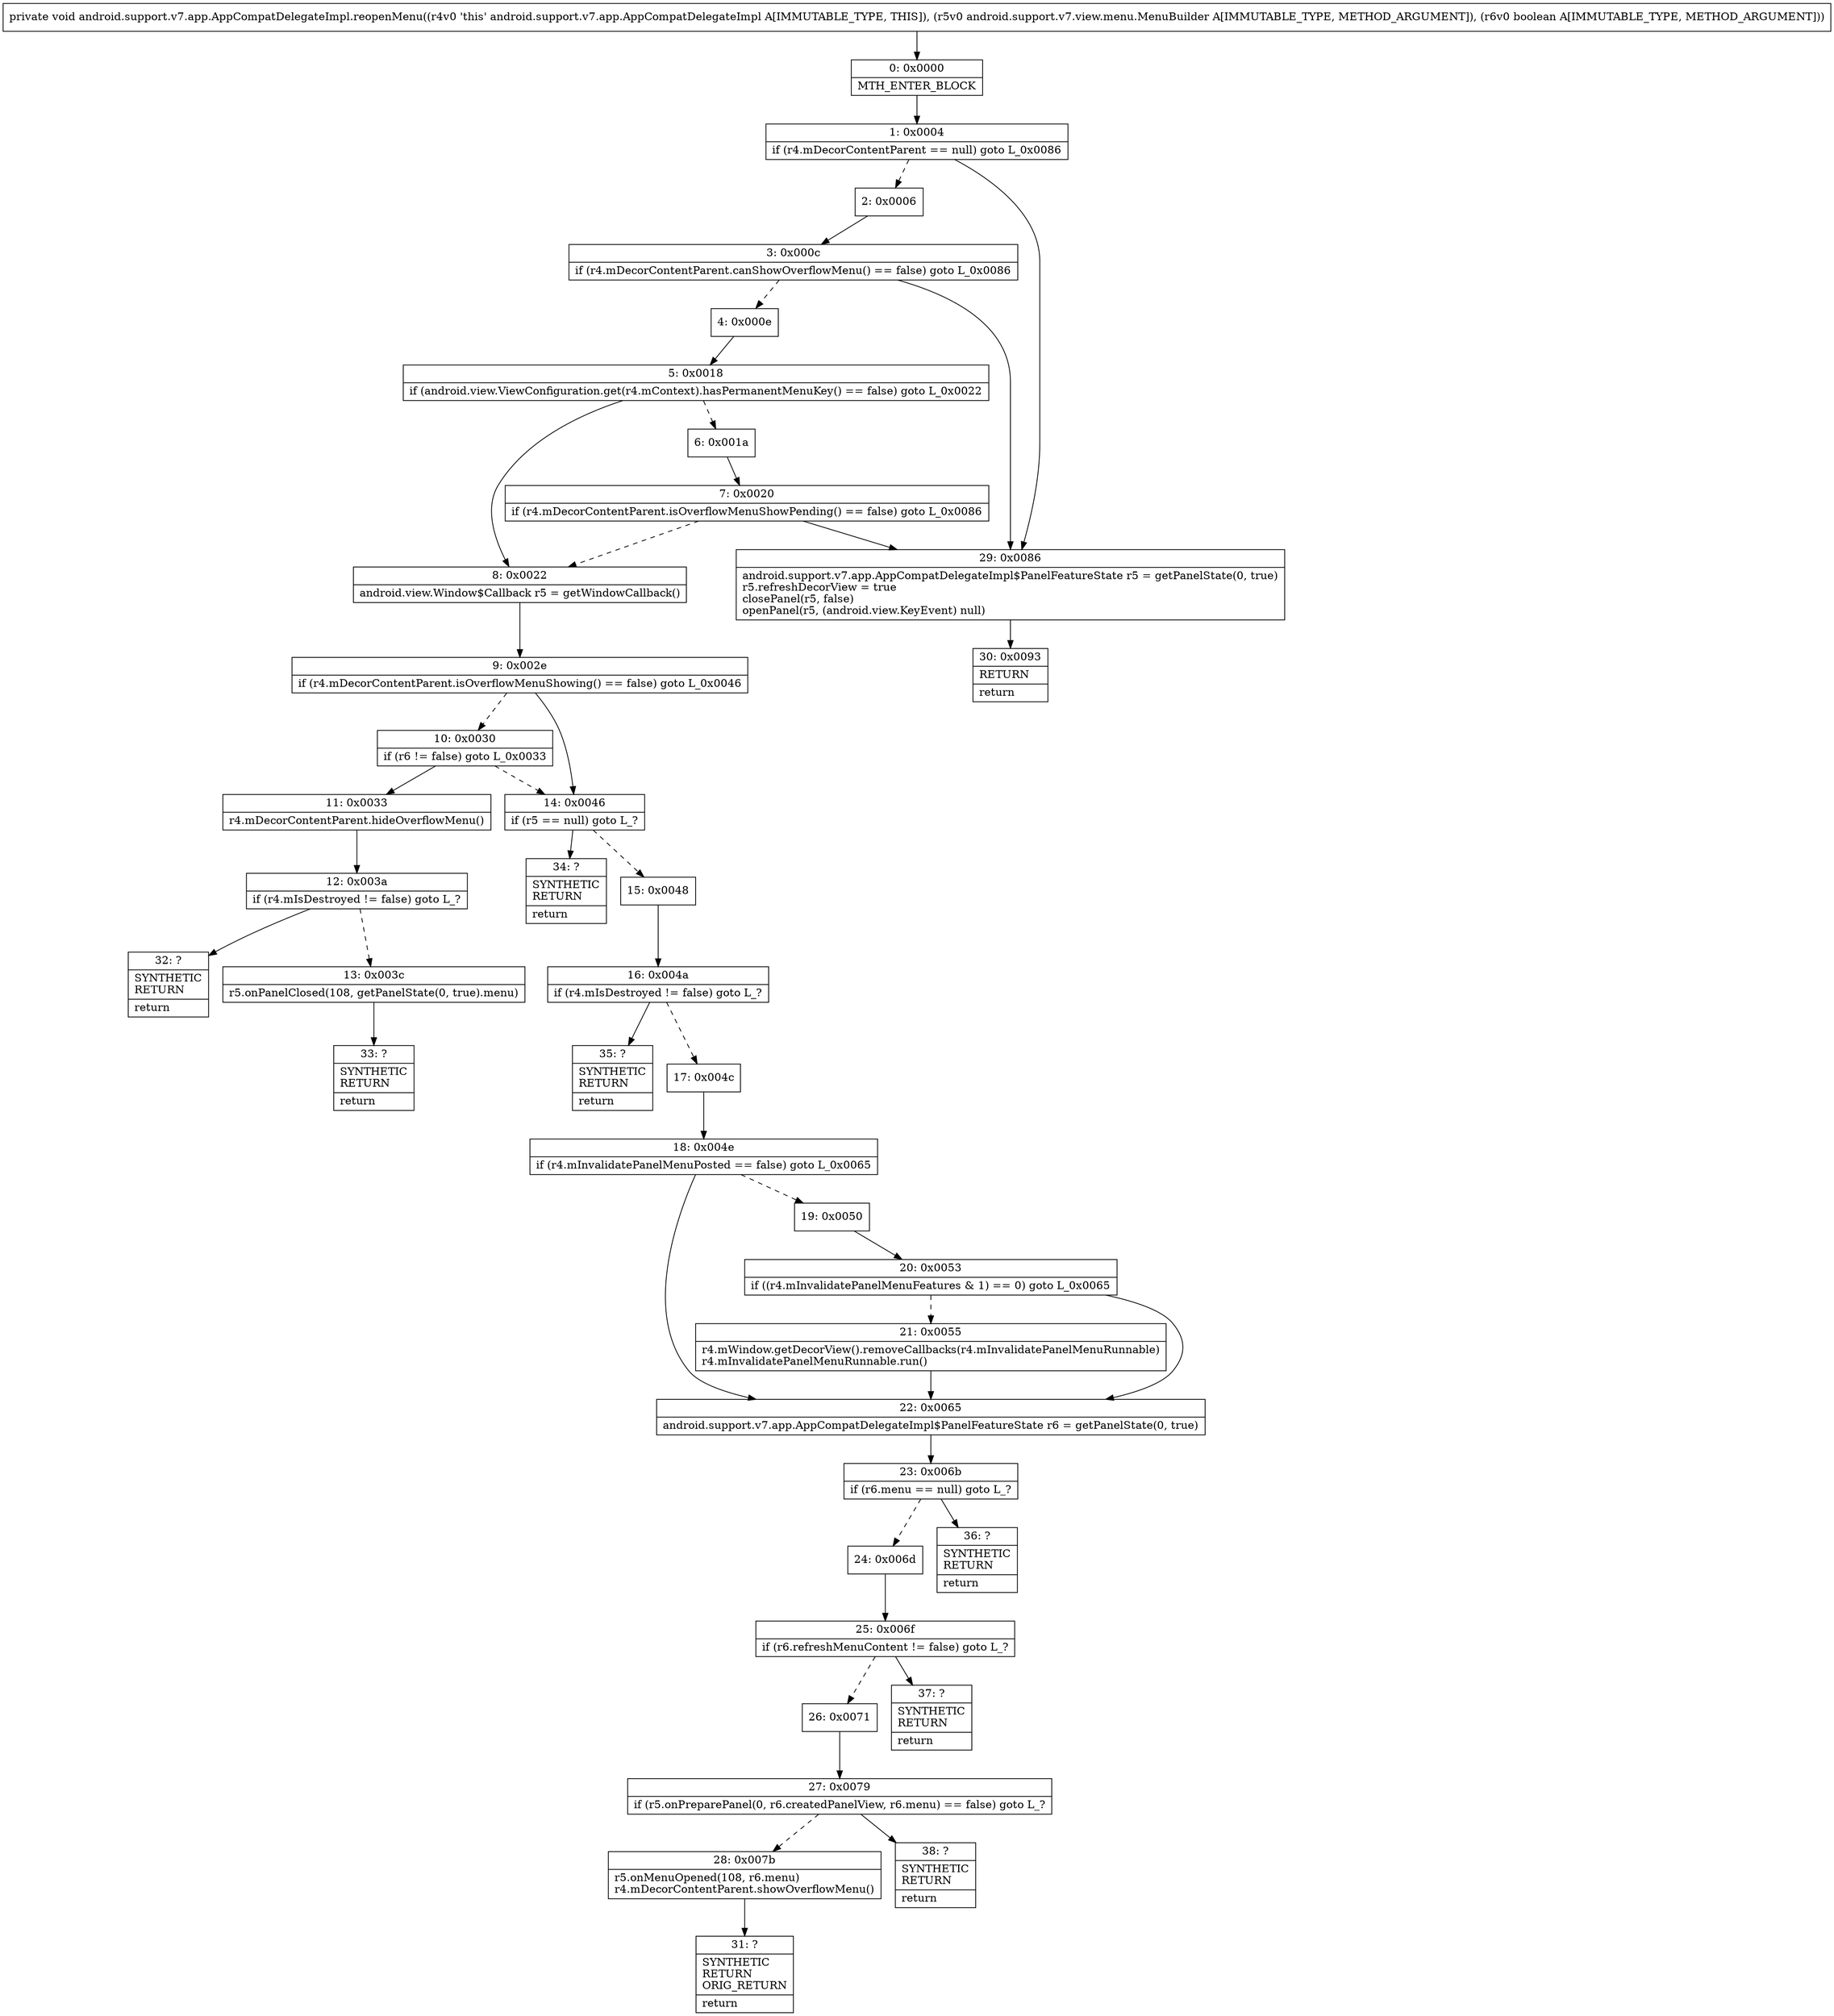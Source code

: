 digraph "CFG forandroid.support.v7.app.AppCompatDelegateImpl.reopenMenu(Landroid\/support\/v7\/view\/menu\/MenuBuilder;Z)V" {
Node_0 [shape=record,label="{0\:\ 0x0000|MTH_ENTER_BLOCK\l}"];
Node_1 [shape=record,label="{1\:\ 0x0004|if (r4.mDecorContentParent == null) goto L_0x0086\l}"];
Node_2 [shape=record,label="{2\:\ 0x0006}"];
Node_3 [shape=record,label="{3\:\ 0x000c|if (r4.mDecorContentParent.canShowOverflowMenu() == false) goto L_0x0086\l}"];
Node_4 [shape=record,label="{4\:\ 0x000e}"];
Node_5 [shape=record,label="{5\:\ 0x0018|if (android.view.ViewConfiguration.get(r4.mContext).hasPermanentMenuKey() == false) goto L_0x0022\l}"];
Node_6 [shape=record,label="{6\:\ 0x001a}"];
Node_7 [shape=record,label="{7\:\ 0x0020|if (r4.mDecorContentParent.isOverflowMenuShowPending() == false) goto L_0x0086\l}"];
Node_8 [shape=record,label="{8\:\ 0x0022|android.view.Window$Callback r5 = getWindowCallback()\l}"];
Node_9 [shape=record,label="{9\:\ 0x002e|if (r4.mDecorContentParent.isOverflowMenuShowing() == false) goto L_0x0046\l}"];
Node_10 [shape=record,label="{10\:\ 0x0030|if (r6 != false) goto L_0x0033\l}"];
Node_11 [shape=record,label="{11\:\ 0x0033|r4.mDecorContentParent.hideOverflowMenu()\l}"];
Node_12 [shape=record,label="{12\:\ 0x003a|if (r4.mIsDestroyed != false) goto L_?\l}"];
Node_13 [shape=record,label="{13\:\ 0x003c|r5.onPanelClosed(108, getPanelState(0, true).menu)\l}"];
Node_14 [shape=record,label="{14\:\ 0x0046|if (r5 == null) goto L_?\l}"];
Node_15 [shape=record,label="{15\:\ 0x0048}"];
Node_16 [shape=record,label="{16\:\ 0x004a|if (r4.mIsDestroyed != false) goto L_?\l}"];
Node_17 [shape=record,label="{17\:\ 0x004c}"];
Node_18 [shape=record,label="{18\:\ 0x004e|if (r4.mInvalidatePanelMenuPosted == false) goto L_0x0065\l}"];
Node_19 [shape=record,label="{19\:\ 0x0050}"];
Node_20 [shape=record,label="{20\:\ 0x0053|if ((r4.mInvalidatePanelMenuFeatures & 1) == 0) goto L_0x0065\l}"];
Node_21 [shape=record,label="{21\:\ 0x0055|r4.mWindow.getDecorView().removeCallbacks(r4.mInvalidatePanelMenuRunnable)\lr4.mInvalidatePanelMenuRunnable.run()\l}"];
Node_22 [shape=record,label="{22\:\ 0x0065|android.support.v7.app.AppCompatDelegateImpl$PanelFeatureState r6 = getPanelState(0, true)\l}"];
Node_23 [shape=record,label="{23\:\ 0x006b|if (r6.menu == null) goto L_?\l}"];
Node_24 [shape=record,label="{24\:\ 0x006d}"];
Node_25 [shape=record,label="{25\:\ 0x006f|if (r6.refreshMenuContent != false) goto L_?\l}"];
Node_26 [shape=record,label="{26\:\ 0x0071}"];
Node_27 [shape=record,label="{27\:\ 0x0079|if (r5.onPreparePanel(0, r6.createdPanelView, r6.menu) == false) goto L_?\l}"];
Node_28 [shape=record,label="{28\:\ 0x007b|r5.onMenuOpened(108, r6.menu)\lr4.mDecorContentParent.showOverflowMenu()\l}"];
Node_29 [shape=record,label="{29\:\ 0x0086|android.support.v7.app.AppCompatDelegateImpl$PanelFeatureState r5 = getPanelState(0, true)\lr5.refreshDecorView = true\lclosePanel(r5, false)\lopenPanel(r5, (android.view.KeyEvent) null)\l}"];
Node_30 [shape=record,label="{30\:\ 0x0093|RETURN\l|return\l}"];
Node_31 [shape=record,label="{31\:\ ?|SYNTHETIC\lRETURN\lORIG_RETURN\l|return\l}"];
Node_32 [shape=record,label="{32\:\ ?|SYNTHETIC\lRETURN\l|return\l}"];
Node_33 [shape=record,label="{33\:\ ?|SYNTHETIC\lRETURN\l|return\l}"];
Node_34 [shape=record,label="{34\:\ ?|SYNTHETIC\lRETURN\l|return\l}"];
Node_35 [shape=record,label="{35\:\ ?|SYNTHETIC\lRETURN\l|return\l}"];
Node_36 [shape=record,label="{36\:\ ?|SYNTHETIC\lRETURN\l|return\l}"];
Node_37 [shape=record,label="{37\:\ ?|SYNTHETIC\lRETURN\l|return\l}"];
Node_38 [shape=record,label="{38\:\ ?|SYNTHETIC\lRETURN\l|return\l}"];
MethodNode[shape=record,label="{private void android.support.v7.app.AppCompatDelegateImpl.reopenMenu((r4v0 'this' android.support.v7.app.AppCompatDelegateImpl A[IMMUTABLE_TYPE, THIS]), (r5v0 android.support.v7.view.menu.MenuBuilder A[IMMUTABLE_TYPE, METHOD_ARGUMENT]), (r6v0 boolean A[IMMUTABLE_TYPE, METHOD_ARGUMENT])) }"];
MethodNode -> Node_0;
Node_0 -> Node_1;
Node_1 -> Node_2[style=dashed];
Node_1 -> Node_29;
Node_2 -> Node_3;
Node_3 -> Node_4[style=dashed];
Node_3 -> Node_29;
Node_4 -> Node_5;
Node_5 -> Node_6[style=dashed];
Node_5 -> Node_8;
Node_6 -> Node_7;
Node_7 -> Node_8[style=dashed];
Node_7 -> Node_29;
Node_8 -> Node_9;
Node_9 -> Node_10[style=dashed];
Node_9 -> Node_14;
Node_10 -> Node_11;
Node_10 -> Node_14[style=dashed];
Node_11 -> Node_12;
Node_12 -> Node_13[style=dashed];
Node_12 -> Node_32;
Node_13 -> Node_33;
Node_14 -> Node_15[style=dashed];
Node_14 -> Node_34;
Node_15 -> Node_16;
Node_16 -> Node_17[style=dashed];
Node_16 -> Node_35;
Node_17 -> Node_18;
Node_18 -> Node_19[style=dashed];
Node_18 -> Node_22;
Node_19 -> Node_20;
Node_20 -> Node_21[style=dashed];
Node_20 -> Node_22;
Node_21 -> Node_22;
Node_22 -> Node_23;
Node_23 -> Node_24[style=dashed];
Node_23 -> Node_36;
Node_24 -> Node_25;
Node_25 -> Node_26[style=dashed];
Node_25 -> Node_37;
Node_26 -> Node_27;
Node_27 -> Node_28[style=dashed];
Node_27 -> Node_38;
Node_28 -> Node_31;
Node_29 -> Node_30;
}

